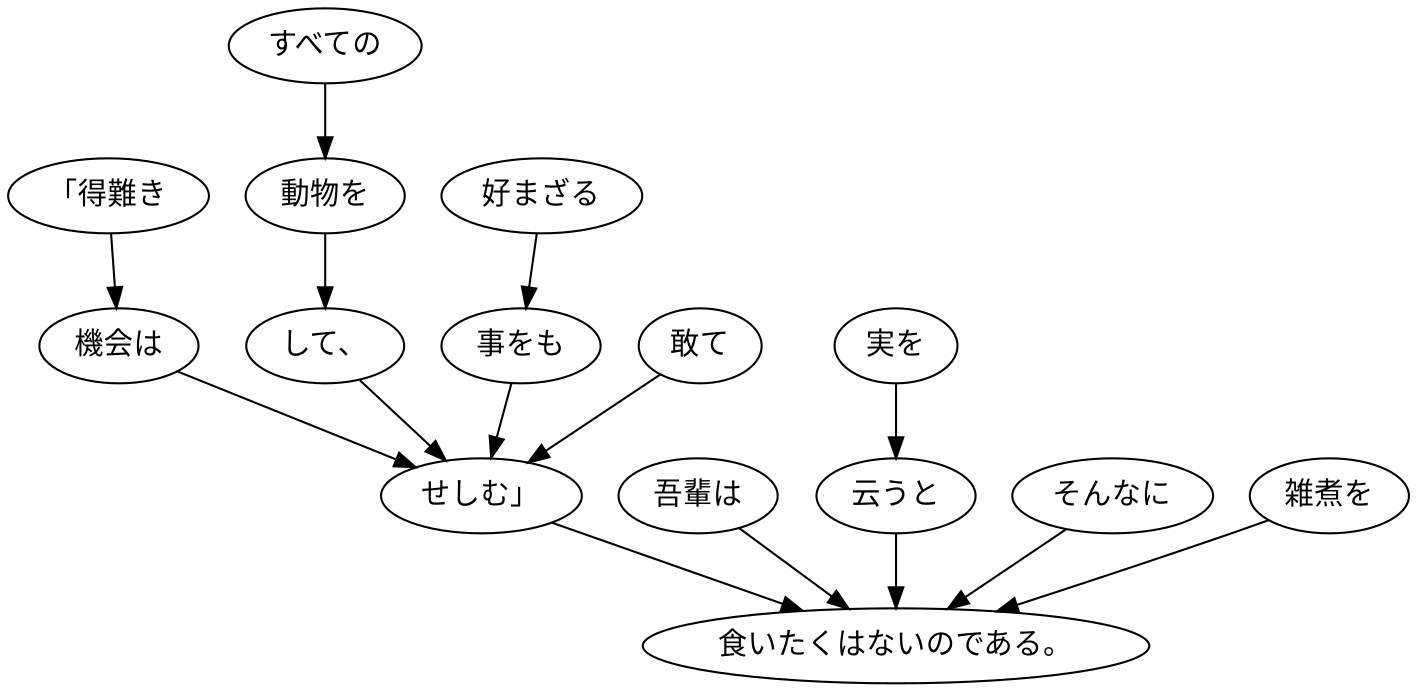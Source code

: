 digraph graph583 {
	node0 [label="「得難き"];
	node1 [label="機会は"];
	node2 [label="すべての"];
	node3 [label="動物を"];
	node4 [label="して、"];
	node5 [label="好まざる"];
	node6 [label="事をも"];
	node7 [label="敢て"];
	node8 [label="せしむ」"];
	node9 [label="吾輩は"];
	node10 [label="実を"];
	node11 [label="云うと"];
	node12 [label="そんなに"];
	node13 [label="雑煮を"];
	node14 [label="食いたくはないのである。"];
	node0 -> node1;
	node1 -> node8;
	node2 -> node3;
	node3 -> node4;
	node4 -> node8;
	node5 -> node6;
	node6 -> node8;
	node7 -> node8;
	node8 -> node14;
	node9 -> node14;
	node10 -> node11;
	node11 -> node14;
	node12 -> node14;
	node13 -> node14;
}
